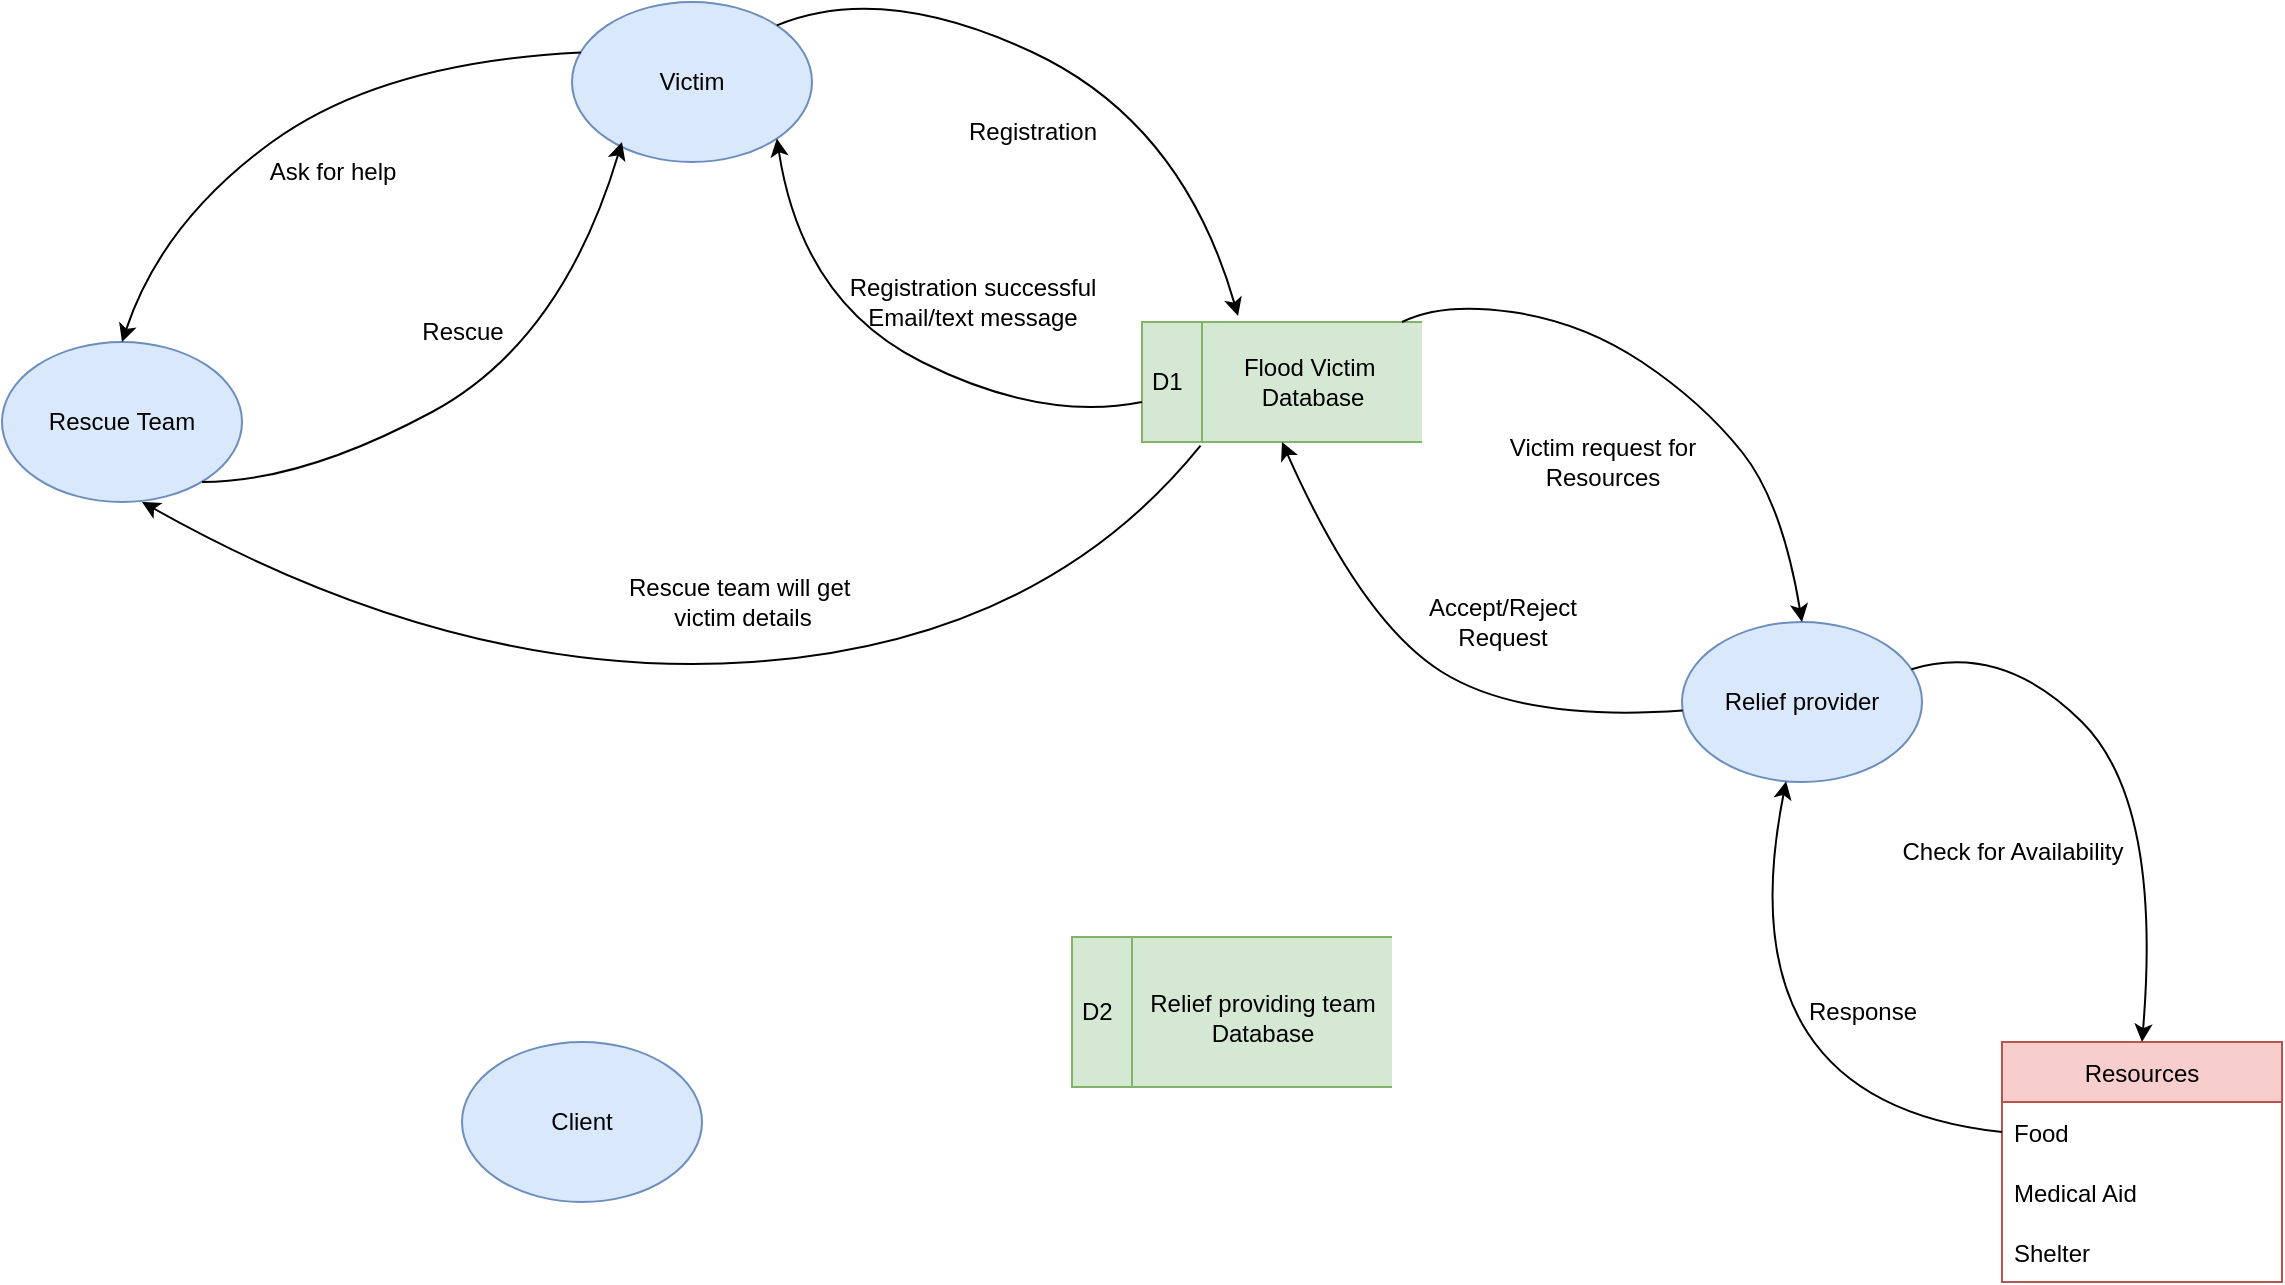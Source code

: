 <mxfile version="20.1.1" type="github">
  <diagram id="R2lEEEUBdFMjLlhIrx00" name="Page-1">
    <mxGraphModel dx="1483" dy="781" grid="1" gridSize="10" guides="1" tooltips="1" connect="1" arrows="1" fold="1" page="1" pageScale="1" pageWidth="850" pageHeight="1100" math="0" shadow="0" extFonts="Permanent Marker^https://fonts.googleapis.com/css?family=Permanent+Marker">
      <root>
        <mxCell id="0" />
        <mxCell id="1" parent="0" />
        <mxCell id="GWgQF1Ay4YpGdn66Uz_E-1" value="Victim" style="ellipse;whiteSpace=wrap;html=1;fillColor=#dae8fc;strokeColor=#6c8ebf;" vertex="1" parent="1">
          <mxGeometry x="365" y="40" width="120" height="80" as="geometry" />
        </mxCell>
        <mxCell id="GWgQF1Ay4YpGdn66Uz_E-2" value="Rescue Team" style="ellipse;whiteSpace=wrap;html=1;fillColor=#dae8fc;strokeColor=#6c8ebf;" vertex="1" parent="1">
          <mxGeometry x="80" y="210" width="120" height="80" as="geometry" />
        </mxCell>
        <mxCell id="GWgQF1Ay4YpGdn66Uz_E-3" value="Relief provider" style="ellipse;whiteSpace=wrap;html=1;fillColor=#dae8fc;strokeColor=#6c8ebf;" vertex="1" parent="1">
          <mxGeometry x="920" y="350" width="120" height="80" as="geometry" />
        </mxCell>
        <mxCell id="GWgQF1Ay4YpGdn66Uz_E-9" value="" style="curved=1;endArrow=classic;html=1;rounded=0;entryX=0.208;entryY=0.875;entryDx=0;entryDy=0;entryPerimeter=0;" edge="1" parent="1" target="GWgQF1Ay4YpGdn66Uz_E-1">
          <mxGeometry width="50" height="50" relative="1" as="geometry">
            <mxPoint x="180" y="280" as="sourcePoint" />
            <mxPoint x="230" y="230" as="targetPoint" />
            <Array as="points">
              <mxPoint x="230" y="280" />
              <mxPoint x="360" y="210" />
            </Array>
          </mxGeometry>
        </mxCell>
        <mxCell id="GWgQF1Ay4YpGdn66Uz_E-10" value="" style="curved=1;endArrow=classic;html=1;rounded=0;entryX=0.5;entryY=0;entryDx=0;entryDy=0;exitX=0.038;exitY=0.315;exitDx=0;exitDy=0;exitPerimeter=0;" edge="1" parent="1" source="GWgQF1Ay4YpGdn66Uz_E-1" target="GWgQF1Ay4YpGdn66Uz_E-2">
          <mxGeometry width="50" height="50" relative="1" as="geometry">
            <mxPoint x="320" y="40" as="sourcePoint" />
            <mxPoint x="180" y="170" as="targetPoint" />
            <Array as="points">
              <mxPoint x="270" y="70" />
              <mxPoint x="160" y="150" />
            </Array>
          </mxGeometry>
        </mxCell>
        <mxCell id="GWgQF1Ay4YpGdn66Uz_E-11" value="Ask for help" style="text;html=1;resizable=0;autosize=1;align=center;verticalAlign=middle;points=[];fillColor=none;strokeColor=none;rounded=0;" vertex="1" parent="1">
          <mxGeometry x="200" y="110" width="90" height="30" as="geometry" />
        </mxCell>
        <mxCell id="GWgQF1Ay4YpGdn66Uz_E-12" value="Rescue" style="text;html=1;resizable=0;autosize=1;align=center;verticalAlign=middle;points=[];fillColor=none;strokeColor=none;rounded=0;" vertex="1" parent="1">
          <mxGeometry x="280" y="190" width="60" height="30" as="geometry" />
        </mxCell>
        <mxCell id="GWgQF1Ay4YpGdn66Uz_E-14" value="D1" style="html=1;dashed=0;whitespace=wrap;shape=mxgraph.dfd.dataStoreID;align=left;spacingLeft=3;points=[[0,0],[0.5,0],[1,0],[0,0.5],[1,0.5],[0,1],[0.5,1],[1,1]];fillColor=#d5e8d4;strokeColor=#82b366;" vertex="1" parent="1">
          <mxGeometry x="650" y="200" width="140" height="60" as="geometry" />
        </mxCell>
        <mxCell id="GWgQF1Ay4YpGdn66Uz_E-15" value="Flood Victim&amp;nbsp;&lt;br&gt;Database" style="text;html=1;resizable=0;autosize=1;align=center;verticalAlign=middle;points=[];fillColor=none;strokeColor=none;rounded=0;" vertex="1" parent="1">
          <mxGeometry x="690" y="210" width="90" height="40" as="geometry" />
        </mxCell>
        <mxCell id="GWgQF1Ay4YpGdn66Uz_E-16" value="" style="curved=1;endArrow=classic;html=1;rounded=0;entryX=0.343;entryY=-0.051;entryDx=0;entryDy=0;entryPerimeter=0;exitX=1;exitY=0;exitDx=0;exitDy=0;" edge="1" parent="1" source="GWgQF1Ay4YpGdn66Uz_E-1" target="GWgQF1Ay4YpGdn66Uz_E-14">
          <mxGeometry width="50" height="50" relative="1" as="geometry">
            <mxPoint x="485" y="80" as="sourcePoint" />
            <mxPoint x="680" y="180" as="targetPoint" />
            <Array as="points">
              <mxPoint x="520" y="30" />
              <mxPoint x="670" y="100" />
            </Array>
          </mxGeometry>
        </mxCell>
        <mxCell id="GWgQF1Ay4YpGdn66Uz_E-17" value="Registration" style="text;html=1;resizable=0;autosize=1;align=center;verticalAlign=middle;points=[];fillColor=none;strokeColor=none;rounded=0;" vertex="1" parent="1">
          <mxGeometry x="550" y="90" width="90" height="30" as="geometry" />
        </mxCell>
        <mxCell id="GWgQF1Ay4YpGdn66Uz_E-18" value="" style="curved=1;endArrow=classic;html=1;rounded=0;entryX=1;entryY=1;entryDx=0;entryDy=0;" edge="1" parent="1" target="GWgQF1Ay4YpGdn66Uz_E-1">
          <mxGeometry width="50" height="50" relative="1" as="geometry">
            <mxPoint x="650" y="240" as="sourcePoint" />
            <mxPoint x="530" y="190" as="targetPoint" />
            <Array as="points">
              <mxPoint x="600" y="250" />
              <mxPoint x="480" y="190" />
            </Array>
          </mxGeometry>
        </mxCell>
        <mxCell id="GWgQF1Ay4YpGdn66Uz_E-19" value="Registration successful&lt;br&gt;Email/text message" style="text;html=1;resizable=0;autosize=1;align=center;verticalAlign=middle;points=[];fillColor=none;strokeColor=none;rounded=0;" vertex="1" parent="1">
          <mxGeometry x="490" y="170" width="150" height="40" as="geometry" />
        </mxCell>
        <mxCell id="GWgQF1Ay4YpGdn66Uz_E-20" value="" style="curved=1;endArrow=classic;html=1;rounded=0;entryX=0.5;entryY=0;entryDx=0;entryDy=0;" edge="1" parent="1" source="GWgQF1Ay4YpGdn66Uz_E-14" target="GWgQF1Ay4YpGdn66Uz_E-3">
          <mxGeometry width="50" height="50" relative="1" as="geometry">
            <mxPoint x="800" y="200" as="sourcePoint" />
            <mxPoint x="850" y="180" as="targetPoint" />
            <Array as="points">
              <mxPoint x="800" y="190" />
              <mxPoint x="870" y="200" />
              <mxPoint x="930" y="240" />
              <mxPoint x="970" y="290" />
            </Array>
          </mxGeometry>
        </mxCell>
        <mxCell id="GWgQF1Ay4YpGdn66Uz_E-21" value="Victim request for&lt;br&gt;Resources" style="text;html=1;resizable=0;autosize=1;align=center;verticalAlign=middle;points=[];fillColor=none;strokeColor=none;rounded=0;" vertex="1" parent="1">
          <mxGeometry x="820" y="250" width="120" height="40" as="geometry" />
        </mxCell>
        <mxCell id="GWgQF1Ay4YpGdn66Uz_E-22" value="" style="curved=1;endArrow=classic;html=1;rounded=0;entryX=0.5;entryY=1;entryDx=0;entryDy=0;" edge="1" parent="1" source="GWgQF1Ay4YpGdn66Uz_E-3" target="GWgQF1Ay4YpGdn66Uz_E-14">
          <mxGeometry width="50" height="50" relative="1" as="geometry">
            <mxPoint x="870" y="400" as="sourcePoint" />
            <mxPoint x="680" y="280" as="targetPoint" />
            <Array as="points">
              <mxPoint x="840" y="400" />
              <mxPoint x="760" y="350" />
            </Array>
          </mxGeometry>
        </mxCell>
        <mxCell id="GWgQF1Ay4YpGdn66Uz_E-23" value="Accept/Reject &lt;br&gt;Request" style="text;html=1;resizable=0;autosize=1;align=center;verticalAlign=middle;points=[];fillColor=none;strokeColor=none;rounded=0;" vertex="1" parent="1">
          <mxGeometry x="780" y="330" width="100" height="40" as="geometry" />
        </mxCell>
        <mxCell id="GWgQF1Ay4YpGdn66Uz_E-25" value="" style="curved=1;endArrow=classic;html=1;rounded=0;exitX=0.209;exitY=1.031;exitDx=0;exitDy=0;exitPerimeter=0;" edge="1" parent="1" source="GWgQF1Ay4YpGdn66Uz_E-14">
          <mxGeometry width="50" height="50" relative="1" as="geometry">
            <mxPoint x="700" y="260" as="sourcePoint" />
            <mxPoint x="150" y="290" as="targetPoint" />
            <Array as="points">
              <mxPoint x="600" y="360" />
              <mxPoint x="310" y="380" />
            </Array>
          </mxGeometry>
        </mxCell>
        <mxCell id="GWgQF1Ay4YpGdn66Uz_E-26" value="Rescue team will get&amp;nbsp;&lt;br&gt;victim details" style="text;html=1;resizable=0;autosize=1;align=center;verticalAlign=middle;points=[];fillColor=none;strokeColor=none;rounded=0;" vertex="1" parent="1">
          <mxGeometry x="380" y="320" width="140" height="40" as="geometry" />
        </mxCell>
        <mxCell id="GWgQF1Ay4YpGdn66Uz_E-27" value="Resources" style="swimlane;fontStyle=0;childLayout=stackLayout;horizontal=1;startSize=30;horizontalStack=0;resizeParent=1;resizeParentMax=0;resizeLast=0;collapsible=1;marginBottom=0;fillColor=#f8cecc;strokeColor=#b85450;" vertex="1" parent="1">
          <mxGeometry x="1080" y="560" width="140" height="120" as="geometry" />
        </mxCell>
        <mxCell id="GWgQF1Ay4YpGdn66Uz_E-28" value="Food" style="text;strokeColor=none;fillColor=none;align=left;verticalAlign=middle;spacingLeft=4;spacingRight=4;overflow=hidden;points=[[0,0.5],[1,0.5]];portConstraint=eastwest;rotatable=0;" vertex="1" parent="GWgQF1Ay4YpGdn66Uz_E-27">
          <mxGeometry y="30" width="140" height="30" as="geometry" />
        </mxCell>
        <mxCell id="GWgQF1Ay4YpGdn66Uz_E-29" value="Medical Aid" style="text;strokeColor=none;fillColor=none;align=left;verticalAlign=middle;spacingLeft=4;spacingRight=4;overflow=hidden;points=[[0,0.5],[1,0.5]];portConstraint=eastwest;rotatable=0;" vertex="1" parent="GWgQF1Ay4YpGdn66Uz_E-27">
          <mxGeometry y="60" width="140" height="30" as="geometry" />
        </mxCell>
        <mxCell id="GWgQF1Ay4YpGdn66Uz_E-30" value="Shelter" style="text;strokeColor=none;fillColor=none;align=left;verticalAlign=middle;spacingLeft=4;spacingRight=4;overflow=hidden;points=[[0,0.5],[1,0.5]];portConstraint=eastwest;rotatable=0;" vertex="1" parent="GWgQF1Ay4YpGdn66Uz_E-27">
          <mxGeometry y="90" width="140" height="30" as="geometry" />
        </mxCell>
        <mxCell id="GWgQF1Ay4YpGdn66Uz_E-31" value="" style="curved=1;endArrow=classic;html=1;rounded=0;entryX=0.5;entryY=0;entryDx=0;entryDy=0;" edge="1" parent="1" source="GWgQF1Ay4YpGdn66Uz_E-3" target="GWgQF1Ay4YpGdn66Uz_E-27">
          <mxGeometry width="50" height="50" relative="1" as="geometry">
            <mxPoint x="1050" y="410" as="sourcePoint" />
            <mxPoint x="1170" y="420" as="targetPoint" />
            <Array as="points">
              <mxPoint x="1080" y="360" />
              <mxPoint x="1160" y="440" />
            </Array>
          </mxGeometry>
        </mxCell>
        <mxCell id="GWgQF1Ay4YpGdn66Uz_E-32" value="Check for Availability" style="text;html=1;resizable=0;autosize=1;align=center;verticalAlign=middle;points=[];fillColor=none;strokeColor=none;rounded=0;" vertex="1" parent="1">
          <mxGeometry x="1020" y="450" width="130" height="30" as="geometry" />
        </mxCell>
        <mxCell id="GWgQF1Ay4YpGdn66Uz_E-33" value="" style="curved=1;endArrow=classic;html=1;rounded=0;exitX=0;exitY=0.5;exitDx=0;exitDy=0;" edge="1" parent="1" source="GWgQF1Ay4YpGdn66Uz_E-28" target="GWgQF1Ay4YpGdn66Uz_E-3">
          <mxGeometry width="50" height="50" relative="1" as="geometry">
            <mxPoint x="1020" y="690" as="sourcePoint" />
            <mxPoint x="720" y="440" as="targetPoint" />
            <Array as="points">
              <mxPoint x="940" y="590" />
            </Array>
          </mxGeometry>
        </mxCell>
        <mxCell id="GWgQF1Ay4YpGdn66Uz_E-34" value="Response" style="text;html=1;resizable=0;autosize=1;align=center;verticalAlign=middle;points=[];fillColor=none;strokeColor=none;rounded=0;" vertex="1" parent="1">
          <mxGeometry x="970" y="530" width="80" height="30" as="geometry" />
        </mxCell>
        <mxCell id="GWgQF1Ay4YpGdn66Uz_E-35" value="Client" style="ellipse;whiteSpace=wrap;html=1;fillColor=#dae8fc;strokeColor=#6c8ebf;" vertex="1" parent="1">
          <mxGeometry x="310" y="560" width="120" height="80" as="geometry" />
        </mxCell>
        <mxCell id="GWgQF1Ay4YpGdn66Uz_E-37" value="D2" style="html=1;dashed=0;whitespace=wrap;shape=mxgraph.dfd.dataStoreID;align=left;spacingLeft=3;points=[[0,0],[0.5,0],[1,0],[0,0.5],[1,0.5],[0,1],[0.5,1],[1,1]];fillColor=#d5e8d4;strokeColor=#82b366;" vertex="1" parent="1">
          <mxGeometry x="615" y="507.5" width="160" height="75" as="geometry" />
        </mxCell>
        <mxCell id="GWgQF1Ay4YpGdn66Uz_E-38" value="&lt;span style=&quot;&quot;&gt;Relief providing team&lt;/span&gt;&lt;br style=&quot;&quot;&gt;&lt;span style=&quot;&quot;&gt;Database&lt;/span&gt;" style="text;html=1;resizable=0;autosize=1;align=center;verticalAlign=middle;points=[];fillColor=none;strokeColor=none;rounded=0;" vertex="1" parent="1">
          <mxGeometry x="640" y="527.5" width="140" height="40" as="geometry" />
        </mxCell>
      </root>
    </mxGraphModel>
  </diagram>
</mxfile>
